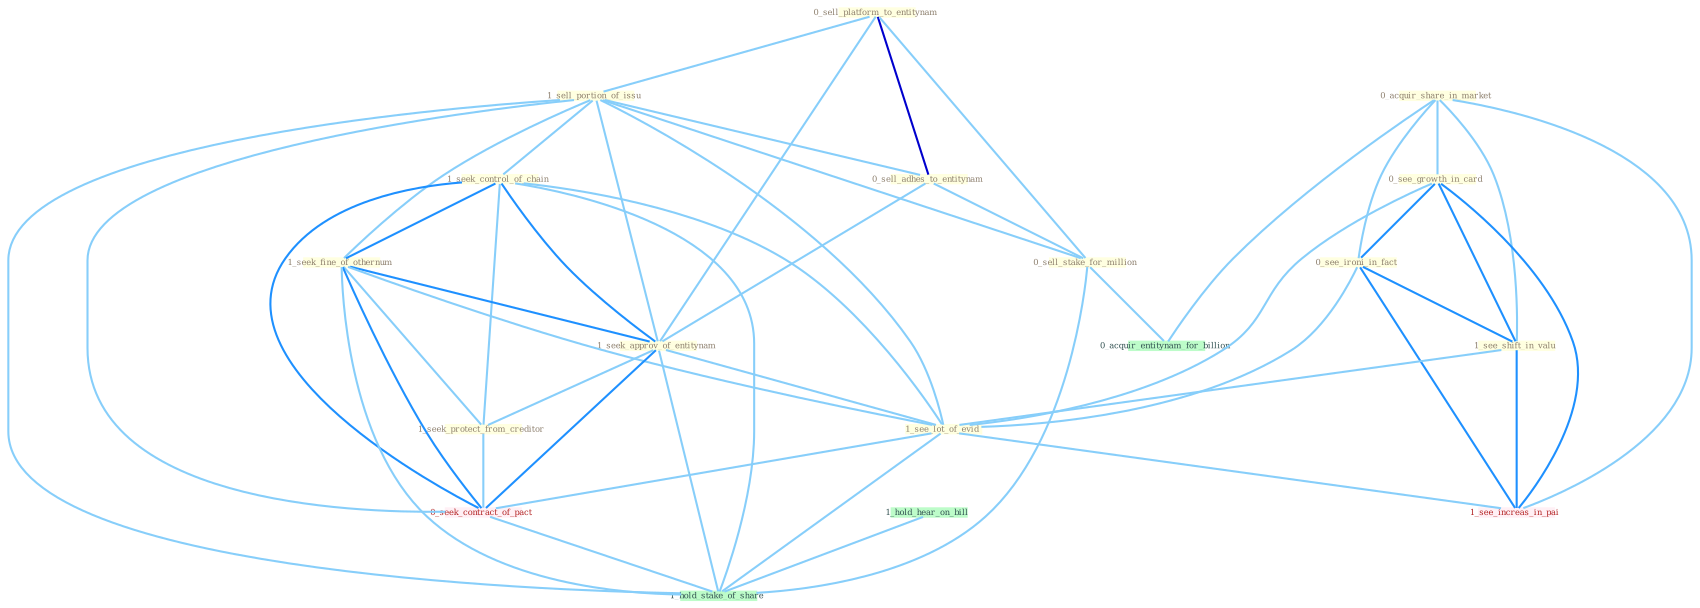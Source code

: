 Graph G{ 
    node
    [shape=polygon,style=filled,width=.5,height=.06,color="#BDFCC9",fixedsize=true,fontsize=4,
    fontcolor="#2f4f4f"];
    {node
    [color="#ffffe0", fontcolor="#8b7d6b"] "0_sell_platform_to_entitynam " "1_sell_portion_of_issu " "0_sell_adhes_to_entitynam " "1_seek_control_of_chain " "0_sell_stake_for_million " "1_seek_fine_of_othernum " "0_acquir_share_in_market " "1_seek_approv_of_entitynam " "0_see_growth_in_card " "0_see_ironi_in_fact " "1_see_shift_in_valu " "1_see_lot_of_evid " "1_seek_protect_from_creditor "}
{node [color="#fff0f5", fontcolor="#b22222"] "0_seek_contract_of_pact " "1_see_increas_in_pai "}
edge [color="#B0E2FF"];

	"0_sell_platform_to_entitynam " -- "1_sell_portion_of_issu " [w="1", color="#87cefa" ];
	"0_sell_platform_to_entitynam " -- "0_sell_adhes_to_entitynam " [w="3", color="#0000cd" , len=0.6];
	"0_sell_platform_to_entitynam " -- "0_sell_stake_for_million " [w="1", color="#87cefa" ];
	"0_sell_platform_to_entitynam " -- "1_seek_approv_of_entitynam " [w="1", color="#87cefa" ];
	"1_sell_portion_of_issu " -- "0_sell_adhes_to_entitynam " [w="1", color="#87cefa" ];
	"1_sell_portion_of_issu " -- "1_seek_control_of_chain " [w="1", color="#87cefa" ];
	"1_sell_portion_of_issu " -- "0_sell_stake_for_million " [w="1", color="#87cefa" ];
	"1_sell_portion_of_issu " -- "1_seek_fine_of_othernum " [w="1", color="#87cefa" ];
	"1_sell_portion_of_issu " -- "1_seek_approv_of_entitynam " [w="1", color="#87cefa" ];
	"1_sell_portion_of_issu " -- "1_see_lot_of_evid " [w="1", color="#87cefa" ];
	"1_sell_portion_of_issu " -- "0_seek_contract_of_pact " [w="1", color="#87cefa" ];
	"1_sell_portion_of_issu " -- "1_hold_stake_of_share " [w="1", color="#87cefa" ];
	"0_sell_adhes_to_entitynam " -- "0_sell_stake_for_million " [w="1", color="#87cefa" ];
	"0_sell_adhes_to_entitynam " -- "1_seek_approv_of_entitynam " [w="1", color="#87cefa" ];
	"1_seek_control_of_chain " -- "1_seek_fine_of_othernum " [w="2", color="#1e90ff" , len=0.8];
	"1_seek_control_of_chain " -- "1_seek_approv_of_entitynam " [w="2", color="#1e90ff" , len=0.8];
	"1_seek_control_of_chain " -- "1_see_lot_of_evid " [w="1", color="#87cefa" ];
	"1_seek_control_of_chain " -- "1_seek_protect_from_creditor " [w="1", color="#87cefa" ];
	"1_seek_control_of_chain " -- "0_seek_contract_of_pact " [w="2", color="#1e90ff" , len=0.8];
	"1_seek_control_of_chain " -- "1_hold_stake_of_share " [w="1", color="#87cefa" ];
	"0_sell_stake_for_million " -- "0_acquir_entitynam_for_billion " [w="1", color="#87cefa" ];
	"0_sell_stake_for_million " -- "1_hold_stake_of_share " [w="1", color="#87cefa" ];
	"1_seek_fine_of_othernum " -- "1_seek_approv_of_entitynam " [w="2", color="#1e90ff" , len=0.8];
	"1_seek_fine_of_othernum " -- "1_see_lot_of_evid " [w="1", color="#87cefa" ];
	"1_seek_fine_of_othernum " -- "1_seek_protect_from_creditor " [w="1", color="#87cefa" ];
	"1_seek_fine_of_othernum " -- "0_seek_contract_of_pact " [w="2", color="#1e90ff" , len=0.8];
	"1_seek_fine_of_othernum " -- "1_hold_stake_of_share " [w="1", color="#87cefa" ];
	"0_acquir_share_in_market " -- "0_see_growth_in_card " [w="1", color="#87cefa" ];
	"0_acquir_share_in_market " -- "0_see_ironi_in_fact " [w="1", color="#87cefa" ];
	"0_acquir_share_in_market " -- "1_see_shift_in_valu " [w="1", color="#87cefa" ];
	"0_acquir_share_in_market " -- "0_acquir_entitynam_for_billion " [w="1", color="#87cefa" ];
	"0_acquir_share_in_market " -- "1_see_increas_in_pai " [w="1", color="#87cefa" ];
	"1_seek_approv_of_entitynam " -- "1_see_lot_of_evid " [w="1", color="#87cefa" ];
	"1_seek_approv_of_entitynam " -- "1_seek_protect_from_creditor " [w="1", color="#87cefa" ];
	"1_seek_approv_of_entitynam " -- "0_seek_contract_of_pact " [w="2", color="#1e90ff" , len=0.8];
	"1_seek_approv_of_entitynam " -- "1_hold_stake_of_share " [w="1", color="#87cefa" ];
	"0_see_growth_in_card " -- "0_see_ironi_in_fact " [w="2", color="#1e90ff" , len=0.8];
	"0_see_growth_in_card " -- "1_see_shift_in_valu " [w="2", color="#1e90ff" , len=0.8];
	"0_see_growth_in_card " -- "1_see_lot_of_evid " [w="1", color="#87cefa" ];
	"0_see_growth_in_card " -- "1_see_increas_in_pai " [w="2", color="#1e90ff" , len=0.8];
	"0_see_ironi_in_fact " -- "1_see_shift_in_valu " [w="2", color="#1e90ff" , len=0.8];
	"0_see_ironi_in_fact " -- "1_see_lot_of_evid " [w="1", color="#87cefa" ];
	"0_see_ironi_in_fact " -- "1_see_increas_in_pai " [w="2", color="#1e90ff" , len=0.8];
	"1_see_shift_in_valu " -- "1_see_lot_of_evid " [w="1", color="#87cefa" ];
	"1_see_shift_in_valu " -- "1_see_increas_in_pai " [w="2", color="#1e90ff" , len=0.8];
	"1_see_lot_of_evid " -- "0_seek_contract_of_pact " [w="1", color="#87cefa" ];
	"1_see_lot_of_evid " -- "1_see_increas_in_pai " [w="1", color="#87cefa" ];
	"1_see_lot_of_evid " -- "1_hold_stake_of_share " [w="1", color="#87cefa" ];
	"1_seek_protect_from_creditor " -- "0_seek_contract_of_pact " [w="1", color="#87cefa" ];
	"0_seek_contract_of_pact " -- "1_hold_stake_of_share " [w="1", color="#87cefa" ];
	"1_hold_hear_on_bill " -- "1_hold_stake_of_share " [w="1", color="#87cefa" ];
}